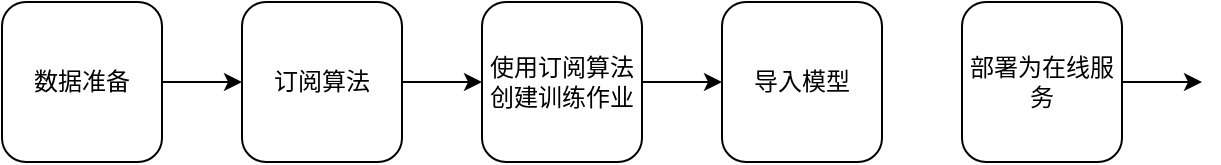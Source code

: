 <mxfile version="14.9.1" type="device"><diagram id="C5RBs43oDa-KdzZeNtuy" name="Page-1"><mxGraphModel dx="1038" dy="547" grid="1" gridSize="10" guides="1" tooltips="1" connect="1" arrows="1" fold="1" page="1" pageScale="1" pageWidth="827" pageHeight="1169" math="0" shadow="0"><root><mxCell id="WIyWlLk6GJQsqaUBKTNV-0"/><mxCell id="WIyWlLk6GJQsqaUBKTNV-1" parent="WIyWlLk6GJQsqaUBKTNV-0"/><mxCell id="P-KTD_B3nztL8kRLosml-4" style="edgeStyle=orthogonalEdgeStyle;rounded=0;orthogonalLoop=1;jettySize=auto;html=1;exitX=1;exitY=0.5;exitDx=0;exitDy=0;entryX=0;entryY=0.5;entryDx=0;entryDy=0;" parent="WIyWlLk6GJQsqaUBKTNV-1" source="WIyWlLk6GJQsqaUBKTNV-3" target="P-KTD_B3nztL8kRLosml-0" edge="1"><mxGeometry relative="1" as="geometry"/></mxCell><mxCell id="WIyWlLk6GJQsqaUBKTNV-3" value="数据准备" style="rounded=1;whiteSpace=wrap;html=1;fontSize=12;glass=0;strokeWidth=1;shadow=0;" parent="WIyWlLk6GJQsqaUBKTNV-1" vertex="1"><mxGeometry x="120" y="160" width="80" height="80" as="geometry"/></mxCell><mxCell id="P-KTD_B3nztL8kRLosml-5" style="edgeStyle=orthogonalEdgeStyle;rounded=0;orthogonalLoop=1;jettySize=auto;html=1;exitX=1;exitY=0.5;exitDx=0;exitDy=0;entryX=0;entryY=0.5;entryDx=0;entryDy=0;" parent="WIyWlLk6GJQsqaUBKTNV-1" source="P-KTD_B3nztL8kRLosml-0" target="P-KTD_B3nztL8kRLosml-1" edge="1"><mxGeometry relative="1" as="geometry"/></mxCell><mxCell id="P-KTD_B3nztL8kRLosml-0" value="订阅算法" style="rounded=1;whiteSpace=wrap;html=1;fontSize=12;glass=0;strokeWidth=1;shadow=0;" parent="WIyWlLk6GJQsqaUBKTNV-1" vertex="1"><mxGeometry x="240" y="160" width="80" height="80" as="geometry"/></mxCell><mxCell id="P-KTD_B3nztL8kRLosml-6" style="edgeStyle=orthogonalEdgeStyle;rounded=0;orthogonalLoop=1;jettySize=auto;html=1;exitX=1;exitY=0.5;exitDx=0;exitDy=0;entryX=0;entryY=0.5;entryDx=0;entryDy=0;" parent="WIyWlLk6GJQsqaUBKTNV-1" source="P-KTD_B3nztL8kRLosml-1" target="P-KTD_B3nztL8kRLosml-2" edge="1"><mxGeometry relative="1" as="geometry"/></mxCell><mxCell id="P-KTD_B3nztL8kRLosml-1" value="使用订阅算法创建训练作业" style="rounded=1;whiteSpace=wrap;html=1;fontSize=12;glass=0;strokeWidth=1;shadow=0;" parent="WIyWlLk6GJQsqaUBKTNV-1" vertex="1"><mxGeometry x="360" y="160" width="80" height="80" as="geometry"/></mxCell><mxCell id="P-KTD_B3nztL8kRLosml-2" value="导入模型" style="rounded=1;whiteSpace=wrap;html=1;fontSize=12;glass=0;strokeWidth=1;shadow=0;" parent="WIyWlLk6GJQsqaUBKTNV-1" vertex="1"><mxGeometry x="480" y="160" width="80" height="80" as="geometry"/></mxCell><mxCell id="ZtMc-OpbqSIntKkK-JIs-0" style="edgeStyle=orthogonalEdgeStyle;rounded=0;orthogonalLoop=1;jettySize=auto;html=1;exitX=1;exitY=0.5;exitDx=0;exitDy=0;entryX=0;entryY=0.5;entryDx=0;entryDy=0;" edge="1" parent="WIyWlLk6GJQsqaUBKTNV-1" source="ZtMc-OpbqSIntKkK-JIs-1"><mxGeometry relative="1" as="geometry"><mxPoint x="720" y="200" as="targetPoint"/></mxGeometry></mxCell><mxCell id="ZtMc-OpbqSIntKkK-JIs-1" value="部署为在线服务" style="rounded=1;whiteSpace=wrap;html=1;fontSize=12;glass=0;strokeWidth=1;shadow=0;" vertex="1" parent="WIyWlLk6GJQsqaUBKTNV-1"><mxGeometry x="600" y="160" width="80" height="80" as="geometry"/></mxCell></root></mxGraphModel></diagram></mxfile>